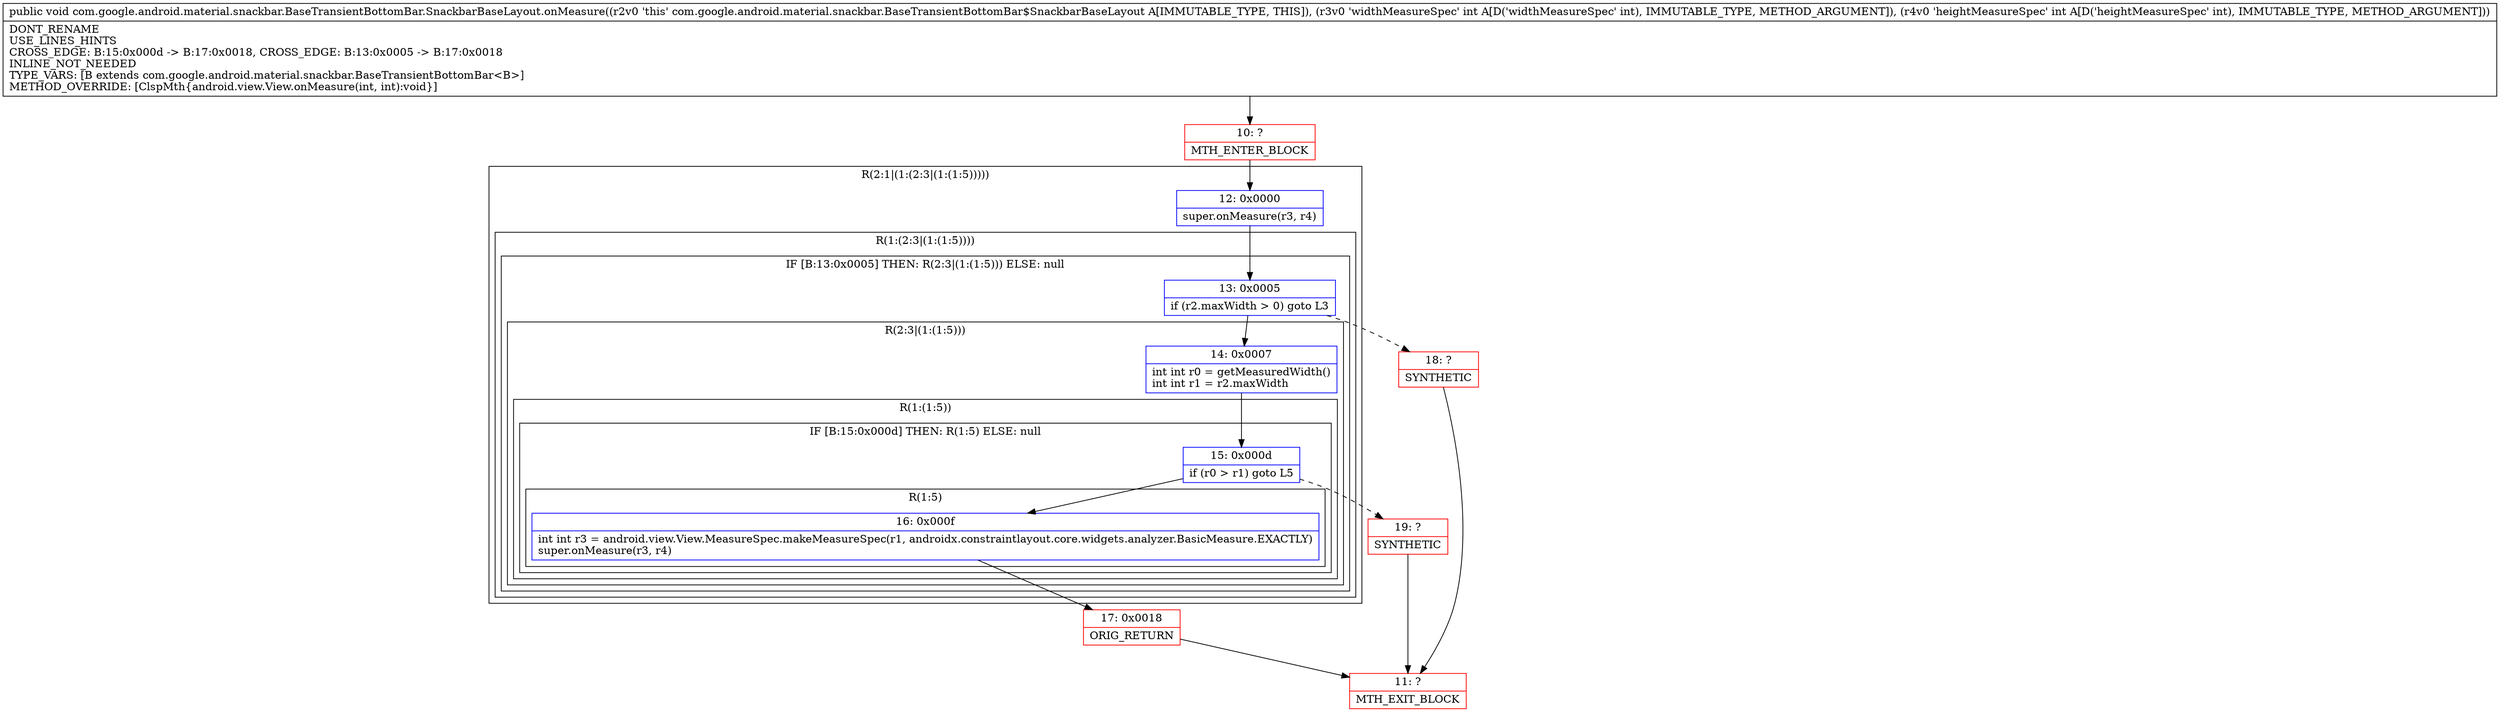 digraph "CFG forcom.google.android.material.snackbar.BaseTransientBottomBar.SnackbarBaseLayout.onMeasure(II)V" {
subgraph cluster_Region_1098612272 {
label = "R(2:1|(1:(2:3|(1:(1:5)))))";
node [shape=record,color=blue];
Node_12 [shape=record,label="{12\:\ 0x0000|super.onMeasure(r3, r4)\l}"];
subgraph cluster_Region_922557150 {
label = "R(1:(2:3|(1:(1:5))))";
node [shape=record,color=blue];
subgraph cluster_IfRegion_1326028305 {
label = "IF [B:13:0x0005] THEN: R(2:3|(1:(1:5))) ELSE: null";
node [shape=record,color=blue];
Node_13 [shape=record,label="{13\:\ 0x0005|if (r2.maxWidth \> 0) goto L3\l}"];
subgraph cluster_Region_1855719198 {
label = "R(2:3|(1:(1:5)))";
node [shape=record,color=blue];
Node_14 [shape=record,label="{14\:\ 0x0007|int int r0 = getMeasuredWidth()\lint int r1 = r2.maxWidth\l}"];
subgraph cluster_Region_1128328099 {
label = "R(1:(1:5))";
node [shape=record,color=blue];
subgraph cluster_IfRegion_470032024 {
label = "IF [B:15:0x000d] THEN: R(1:5) ELSE: null";
node [shape=record,color=blue];
Node_15 [shape=record,label="{15\:\ 0x000d|if (r0 \> r1) goto L5\l}"];
subgraph cluster_Region_813136541 {
label = "R(1:5)";
node [shape=record,color=blue];
Node_16 [shape=record,label="{16\:\ 0x000f|int int r3 = android.view.View.MeasureSpec.makeMeasureSpec(r1, androidx.constraintlayout.core.widgets.analyzer.BasicMeasure.EXACTLY)\lsuper.onMeasure(r3, r4)\l}"];
}
}
}
}
}
}
}
Node_10 [shape=record,color=red,label="{10\:\ ?|MTH_ENTER_BLOCK\l}"];
Node_17 [shape=record,color=red,label="{17\:\ 0x0018|ORIG_RETURN\l}"];
Node_11 [shape=record,color=red,label="{11\:\ ?|MTH_EXIT_BLOCK\l}"];
Node_19 [shape=record,color=red,label="{19\:\ ?|SYNTHETIC\l}"];
Node_18 [shape=record,color=red,label="{18\:\ ?|SYNTHETIC\l}"];
MethodNode[shape=record,label="{public void com.google.android.material.snackbar.BaseTransientBottomBar.SnackbarBaseLayout.onMeasure((r2v0 'this' com.google.android.material.snackbar.BaseTransientBottomBar$SnackbarBaseLayout A[IMMUTABLE_TYPE, THIS]), (r3v0 'widthMeasureSpec' int A[D('widthMeasureSpec' int), IMMUTABLE_TYPE, METHOD_ARGUMENT]), (r4v0 'heightMeasureSpec' int A[D('heightMeasureSpec' int), IMMUTABLE_TYPE, METHOD_ARGUMENT]))  | DONT_RENAME\lUSE_LINES_HINTS\lCROSS_EDGE: B:15:0x000d \-\> B:17:0x0018, CROSS_EDGE: B:13:0x0005 \-\> B:17:0x0018\lINLINE_NOT_NEEDED\lTYPE_VARS: [B extends com.google.android.material.snackbar.BaseTransientBottomBar\<B\>]\lMETHOD_OVERRIDE: [ClspMth\{android.view.View.onMeasure(int, int):void\}]\l}"];
MethodNode -> Node_10;Node_12 -> Node_13;
Node_13 -> Node_14;
Node_13 -> Node_18[style=dashed];
Node_14 -> Node_15;
Node_15 -> Node_16;
Node_15 -> Node_19[style=dashed];
Node_16 -> Node_17;
Node_10 -> Node_12;
Node_17 -> Node_11;
Node_19 -> Node_11;
Node_18 -> Node_11;
}

